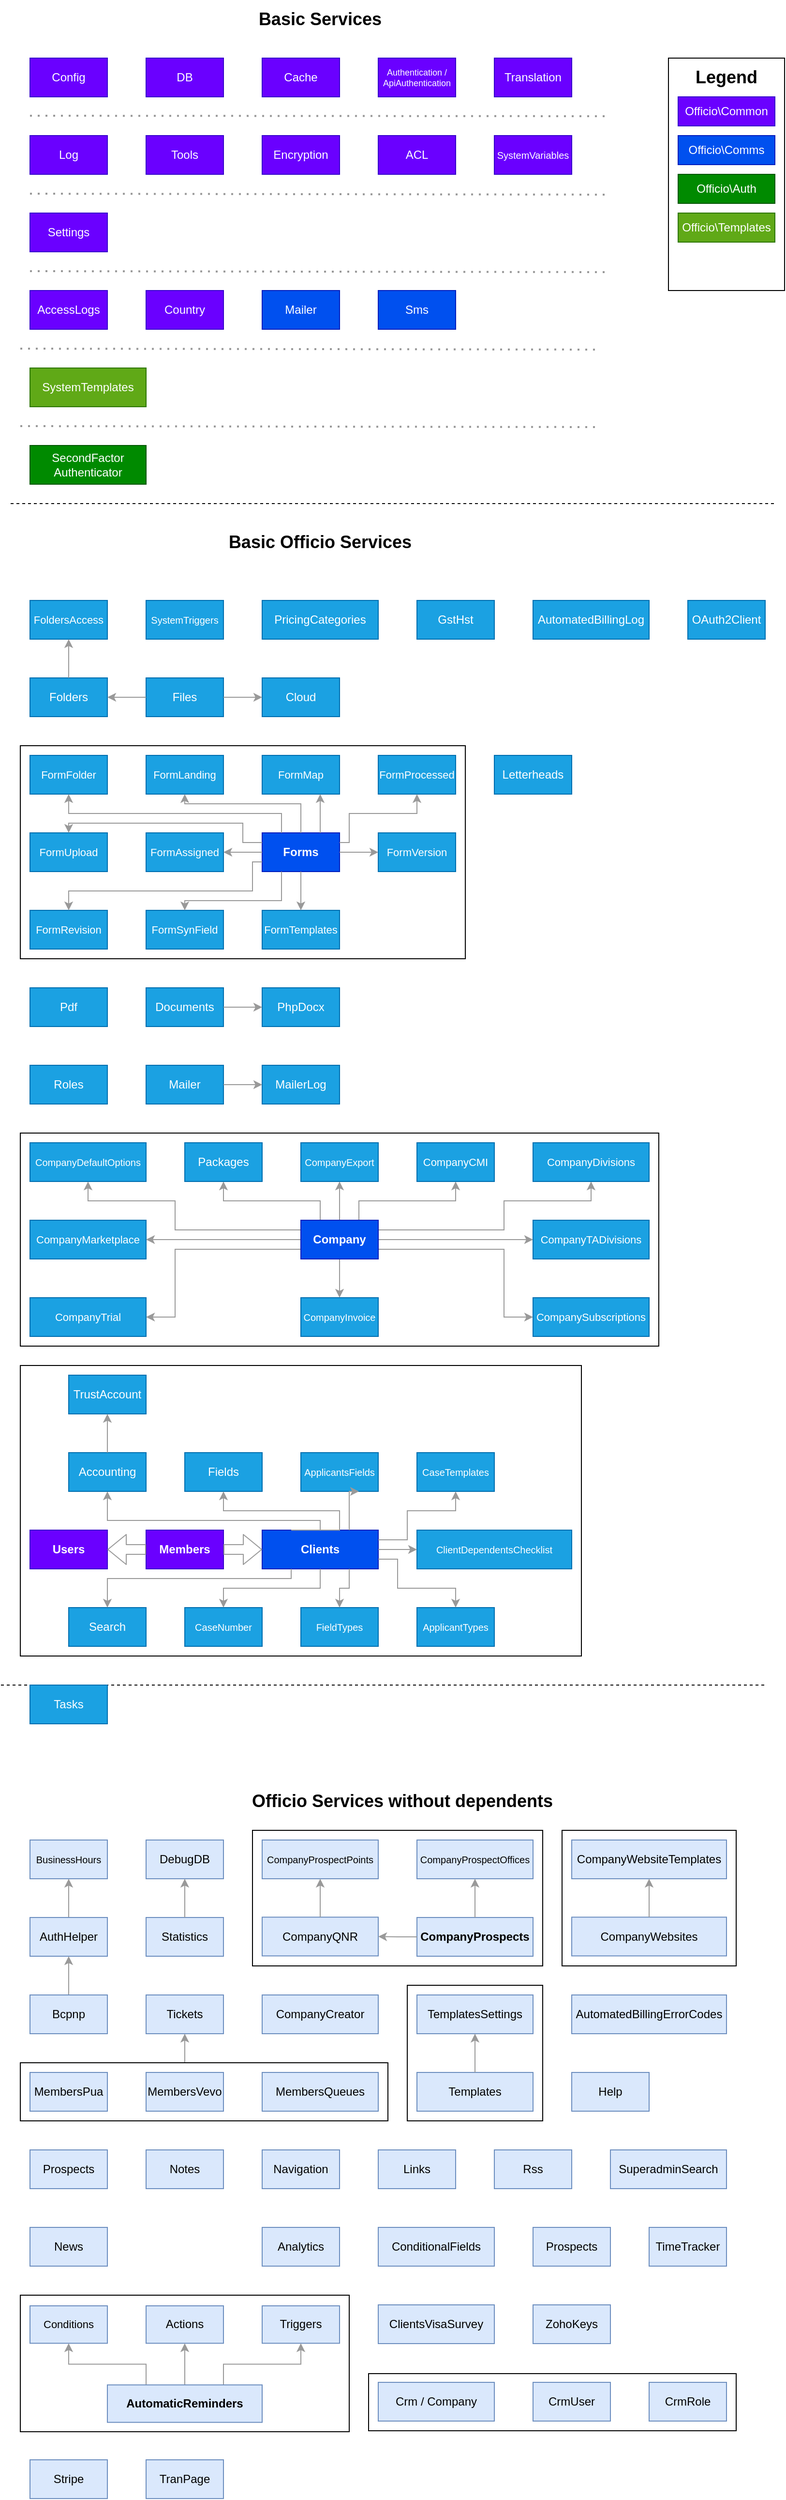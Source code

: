 <mxfile version="20.6.2" type="device"><diagram id="JptQE_gBAYrZ5pXEGfS8" name="Page-1"><mxGraphModel dx="1406" dy="818" grid="1" gridSize="10" guides="1" tooltips="1" connect="1" arrows="1" fold="1" page="1" pageScale="1" pageWidth="850" pageHeight="1100" math="0" shadow="0"><root><mxCell id="0"/><mxCell id="1" parent="0"/><mxCell id="fOaUkXZuGceeW7WKWSZL-1" value="DB" style="rounded=0;whiteSpace=wrap;html=1;fillColor=#6a00ff;strokeColor=#3700CC;fontColor=#ffffff;" parent="1" vertex="1"><mxGeometry x="160" y="80" width="80" height="40" as="geometry"/></mxCell><mxCell id="fOaUkXZuGceeW7WKWSZL-2" value="Log" style="rounded=0;whiteSpace=wrap;html=1;fillColor=#6a00ff;strokeColor=#3700CC;fontColor=#ffffff;" parent="1" vertex="1"><mxGeometry x="40" y="160" width="80" height="40" as="geometry"/></mxCell><mxCell id="fOaUkXZuGceeW7WKWSZL-3" value="Cache" style="rounded=0;whiteSpace=wrap;html=1;fillColor=#6a00ff;strokeColor=#3700CC;fontColor=#ffffff;" parent="1" vertex="1"><mxGeometry x="280" y="80" width="80" height="40" as="geometry"/></mxCell><mxCell id="fOaUkXZuGceeW7WKWSZL-4" value="ACL" style="rounded=0;whiteSpace=wrap;html=1;fillColor=#6a00ff;strokeColor=#3700CC;fontColor=#ffffff;" parent="1" vertex="1"><mxGeometry x="400" y="160" width="80" height="40" as="geometry"/></mxCell><mxCell id="fOaUkXZuGceeW7WKWSZL-5" value="Config" style="rounded=0;whiteSpace=wrap;html=1;fillColor=#6a00ff;strokeColor=#3700CC;fontColor=#ffffff;" parent="1" vertex="1"><mxGeometry x="40" y="80" width="80" height="40" as="geometry"/></mxCell><mxCell id="fOaUkXZuGceeW7WKWSZL-7" value="Settings" style="rounded=0;whiteSpace=wrap;html=1;fillColor=#6a00ff;strokeColor=#3700CC;fontColor=#ffffff;" parent="1" vertex="1"><mxGeometry x="40" y="240" width="80" height="40" as="geometry"/></mxCell><mxCell id="fOaUkXZuGceeW7WKWSZL-9" value="AccessLogs" style="rounded=0;whiteSpace=wrap;html=1;fillColor=#6a00ff;strokeColor=#3700CC;fontColor=#ffffff;" parent="1" vertex="1"><mxGeometry x="40" y="320" width="80" height="40" as="geometry"/></mxCell><mxCell id="fOaUkXZuGceeW7WKWSZL-15" value="Analytics" style="rounded=0;whiteSpace=wrap;html=1;fillColor=#dae8fc;strokeColor=#6c8ebf;" parent="1" vertex="1"><mxGeometry x="280" y="2320" width="80" height="40" as="geometry"/></mxCell><mxCell id="fOaUkXZuGceeW7WKWSZL-21" value="SystemVariables" style="rounded=0;whiteSpace=wrap;html=1;fontSize=10;fillColor=#6a00ff;strokeColor=#3700CC;fontColor=#ffffff;" parent="1" vertex="1"><mxGeometry x="520" y="160" width="80" height="40" as="geometry"/></mxCell><mxCell id="fOaUkXZuGceeW7WKWSZL-22" value="ZohoKeys" style="rounded=0;whiteSpace=wrap;html=1;fontSize=12;fillColor=#dae8fc;strokeColor=#6c8ebf;" parent="1" vertex="1"><mxGeometry x="560" y="2400" width="80" height="40" as="geometry"/></mxCell><mxCell id="fOaUkXZuGceeW7WKWSZL-25" value="Basic Services" style="text;html=1;strokeColor=none;fillColor=none;align=center;verticalAlign=middle;whiteSpace=wrap;rounded=0;fontSize=18;fontStyle=1" parent="1" vertex="1"><mxGeometry x="40" y="20" width="600" height="40" as="geometry"/></mxCell><mxCell id="fOaUkXZuGceeW7WKWSZL-26" value="Basic Officio&amp;nbsp;Services" style="text;html=1;strokeColor=none;fillColor=none;align=center;verticalAlign=middle;whiteSpace=wrap;rounded=0;fontSize=18;fontStyle=1" parent="1" vertex="1"><mxGeometry x="40" y="560" width="600" height="40" as="geometry"/></mxCell><mxCell id="fOaUkXZuGceeW7WKWSZL-27" value="" style="endArrow=none;dashed=1;html=1;fontSize=18;" parent="1" edge="1"><mxGeometry width="50" height="50" relative="1" as="geometry"><mxPoint x="20" y="540" as="sourcePoint"/><mxPoint x="810" y="540" as="targetPoint"/></mxGeometry></mxCell><mxCell id="fOaUkXZuGceeW7WKWSZL-28" value="" style="endArrow=none;dashed=1;html=1;fontSize=18;" parent="1" edge="1"><mxGeometry width="50" height="50" relative="1" as="geometry"><mxPoint x="10" y="1760" as="sourcePoint"/><mxPoint x="800" y="1760" as="targetPoint"/></mxGeometry></mxCell><mxCell id="fOaUkXZuGceeW7WKWSZL-30" value="TimeTracker" style="rounded=0;whiteSpace=wrap;html=1;fontSize=12;fillColor=#dae8fc;strokeColor=#6c8ebf;" parent="1" vertex="1"><mxGeometry x="680" y="2320" width="80" height="40" as="geometry"/></mxCell><mxCell id="fOaUkXZuGceeW7WKWSZL-31" value="Officio&amp;nbsp;Services without dependents" style="text;html=1;strokeColor=none;fillColor=none;align=center;verticalAlign=middle;whiteSpace=wrap;rounded=0;fontSize=18;fontStyle=1" parent="1" vertex="1"><mxGeometry x="45" y="1860" width="760" height="40" as="geometry"/></mxCell><mxCell id="fOaUkXZuGceeW7WKWSZL-34" value="AutomatedBillingLog" style="rounded=0;whiteSpace=wrap;html=1;fontSize=12;fillColor=#1ba1e2;strokeColor=#006EAF;fontColor=#ffffff;" parent="1" vertex="1"><mxGeometry x="560" y="640" width="120" height="40" as="geometry"/></mxCell><mxCell id="fOaUkXZuGceeW7WKWSZL-37" value="" style="endArrow=none;dashed=1;html=1;dashPattern=1 3;strokeWidth=2;fontSize=18;strokeColor=#999999;" parent="1" edge="1"><mxGeometry width="50" height="50" relative="1" as="geometry"><mxPoint x="40" y="139.5" as="sourcePoint"/><mxPoint x="640" y="140" as="targetPoint"/></mxGeometry></mxCell><mxCell id="fOaUkXZuGceeW7WKWSZL-42" value="PricingCategories" style="rounded=0;whiteSpace=wrap;html=1;fontSize=12;fillColor=#1ba1e2;strokeColor=#006EAF;fontColor=#ffffff;" parent="1" vertex="1"><mxGeometry x="280" y="640" width="120" height="40" as="geometry"/></mxCell><mxCell id="hbR7u82EPqkHPW0QkiEy-52" style="edgeStyle=orthogonalEdgeStyle;rounded=0;orthogonalLoop=1;jettySize=auto;html=1;exitX=0.5;exitY=0;exitDx=0;exitDy=0;entryX=0.5;entryY=1;entryDx=0;entryDy=0;strokeColor=#999999;fontSize=10;" parent="1" source="fOaUkXZuGceeW7WKWSZL-43" target="fOaUkXZuGceeW7WKWSZL-53" edge="1"><mxGeometry relative="1" as="geometry"/></mxCell><mxCell id="fOaUkXZuGceeW7WKWSZL-43" value="AuthHelper" style="rounded=0;whiteSpace=wrap;html=1;fontSize=12;fillColor=#dae8fc;strokeColor=#6c8ebf;" parent="1" vertex="1"><mxGeometry x="40" y="2000" width="80" height="40" as="geometry"/></mxCell><mxCell id="fOaUkXZuGceeW7WKWSZL-44" value="GstHst" style="rounded=0;whiteSpace=wrap;html=1;fillColor=#1ba1e2;strokeColor=#006EAF;fontColor=#ffffff;" parent="1" vertex="1"><mxGeometry x="440" y="640" width="80" height="40" as="geometry"/></mxCell><mxCell id="fOaUkXZuGceeW7WKWSZL-46" style="edgeStyle=orthogonalEdgeStyle;rounded=0;orthogonalLoop=1;jettySize=auto;html=1;exitX=0.5;exitY=0;exitDx=0;exitDy=0;entryX=0.5;entryY=1;entryDx=0;entryDy=0;strokeColor=#999999;fontSize=11;fontColor=#FF0000;" parent="1" source="fOaUkXZuGceeW7WKWSZL-45" target="fOaUkXZuGceeW7WKWSZL-43" edge="1"><mxGeometry relative="1" as="geometry"/></mxCell><mxCell id="fOaUkXZuGceeW7WKWSZL-45" value="Bcpnp" style="rounded=0;whiteSpace=wrap;html=1;fillColor=#dae8fc;strokeColor=#6c8ebf;" parent="1" vertex="1"><mxGeometry x="40" y="2080" width="80" height="40" as="geometry"/></mxCell><mxCell id="fOaUkXZuGceeW7WKWSZL-49" value="Notes" style="rounded=0;whiteSpace=wrap;html=1;fillColor=#dae8fc;strokeColor=#6c8ebf;" parent="1" vertex="1"><mxGeometry x="160" y="2240" width="80" height="40" as="geometry"/></mxCell><mxCell id="fOaUkXZuGceeW7WKWSZL-52" value="ClientsVisaSurvey" style="rounded=0;whiteSpace=wrap;html=1;fillColor=#dae8fc;strokeColor=#6c8ebf;" parent="1" vertex="1"><mxGeometry x="400" y="2400" width="120" height="40" as="geometry"/></mxCell><mxCell id="fOaUkXZuGceeW7WKWSZL-57" value="Help" style="rounded=0;whiteSpace=wrap;html=1;strokeColor=#6c8ebf;strokeWidth=1;fillColor=#dae8fc;" parent="1" vertex="1"><mxGeometry x="600" y="2160" width="80" height="40" as="geometry"/></mxCell><mxCell id="fOaUkXZuGceeW7WKWSZL-58" value="Links" style="rounded=0;whiteSpace=wrap;html=1;strokeColor=#6c8ebf;strokeWidth=1;fillColor=#dae8fc;" parent="1" vertex="1"><mxGeometry x="400" y="2240" width="80" height="40" as="geometry"/></mxCell><mxCell id="fOaUkXZuGceeW7WKWSZL-60" style="edgeStyle=orthogonalEdgeStyle;rounded=0;orthogonalLoop=1;jettySize=auto;html=1;exitX=0.5;exitY=0;exitDx=0;exitDy=0;entryX=0.5;entryY=1;entryDx=0;entryDy=0;strokeColor=#999999;fontSize=11;fontColor=#FF0000;" parent="1" edge="1"><mxGeometry relative="1" as="geometry"><mxPoint x="200" y="1440" as="targetPoint"/></mxGeometry></mxCell><mxCell id="hbR7u82EPqkHPW0QkiEy-1" value="Statistics" style="rounded=0;whiteSpace=wrap;html=1;fillColor=#dae8fc;strokeColor=#6c8ebf;" parent="1" vertex="1"><mxGeometry x="160" y="2000" width="80" height="40" as="geometry"/></mxCell><mxCell id="hbR7u82EPqkHPW0QkiEy-15" value="Country" style="rounded=0;whiteSpace=wrap;html=1;fontSize=12;fillColor=#6a00ff;strokeColor=#3700CC;fontColor=#ffffff;" parent="1" vertex="1"><mxGeometry x="160" y="320" width="80" height="40" as="geometry"/></mxCell><mxCell id="fOaUkXZuGceeW7WKWSZL-35" value="AutomatedBillingErrorCodes" style="rounded=0;whiteSpace=wrap;html=1;fontSize=12;fillColor=#dae8fc;strokeColor=#6c8ebf;" parent="1" vertex="1"><mxGeometry x="600" y="2080" width="160" height="40" as="geometry"/></mxCell><mxCell id="fOaUkXZuGceeW7WKWSZL-50" value="Navigation" style="rounded=0;whiteSpace=wrap;html=1;fillColor=#dae8fc;strokeColor=#6c8ebf;" parent="1" vertex="1"><mxGeometry x="280" y="2240" width="80" height="40" as="geometry"/></mxCell><mxCell id="fOaUkXZuGceeW7WKWSZL-53" value="BusinessHours" style="rounded=0;whiteSpace=wrap;html=1;fillColor=#dae8fc;strokeColor=#6c8ebf;fontSize=10;" parent="1" vertex="1"><mxGeometry x="40" y="1920" width="80" height="40" as="geometry"/></mxCell><mxCell id="hbR7u82EPqkHPW0QkiEy-16" value="Prospects" style="rounded=0;whiteSpace=wrap;html=1;fillColor=#dae8fc;strokeColor=#6c8ebf;" parent="1" vertex="1"><mxGeometry x="40" y="2240" width="80" height="40" as="geometry"/></mxCell><mxCell id="hbR7u82EPqkHPW0QkiEy-39" value="DebugDB" style="rounded=0;whiteSpace=wrap;html=1;fillColor=#dae8fc;strokeColor=#6c8ebf;" parent="1" vertex="1"><mxGeometry x="160" y="1920" width="80" height="40" as="geometry"/></mxCell><mxCell id="hbR7u82EPqkHPW0QkiEy-2" value="News" style="rounded=0;whiteSpace=wrap;html=1;fillColor=#dae8fc;strokeColor=#6c8ebf;" parent="1" vertex="1"><mxGeometry x="40" y="2320" width="80" height="40" as="geometry"/></mxCell><mxCell id="hbR7u82EPqkHPW0QkiEy-22" value="Rss" style="rounded=0;whiteSpace=wrap;html=1;fillColor=#dae8fc;strokeColor=#6c8ebf;" parent="1" vertex="1"><mxGeometry x="520" y="2240" width="80" height="40" as="geometry"/></mxCell><mxCell id="hbR7u82EPqkHPW0QkiEy-27" value="SuperadminSearch" style="rounded=0;whiteSpace=wrap;html=1;fillColor=#dae8fc;strokeColor=#6c8ebf;" parent="1" vertex="1"><mxGeometry x="640" y="2240" width="120" height="40" as="geometry"/></mxCell><mxCell id="hbR7u82EPqkHPW0QkiEy-45" value="" style="group" parent="1" vertex="1" connectable="0"><mxGeometry x="30" y="1190" width="770" height="220" as="geometry"/></mxCell><mxCell id="hbR7u82EPqkHPW0QkiEy-31" value="" style="rounded=0;whiteSpace=wrap;html=1;fontSize=12;" parent="hbR7u82EPqkHPW0QkiEy-45" vertex="1"><mxGeometry width="660" height="220" as="geometry"/></mxCell><mxCell id="hbR7u82EPqkHPW0QkiEy-75" style="edgeStyle=orthogonalEdgeStyle;rounded=0;orthogonalLoop=1;jettySize=auto;html=1;exitX=0.5;exitY=0;exitDx=0;exitDy=0;strokeColor=#999999;fontSize=11;" parent="hbR7u82EPqkHPW0QkiEy-45" source="fOaUkXZuGceeW7WKWSZL-12" target="fOaUkXZuGceeW7WKWSZL-38" edge="1"><mxGeometry relative="1" as="geometry"/></mxCell><mxCell id="hbR7u82EPqkHPW0QkiEy-76" style="edgeStyle=orthogonalEdgeStyle;rounded=0;orthogonalLoop=1;jettySize=auto;html=1;exitX=0;exitY=0.75;exitDx=0;exitDy=0;entryX=1;entryY=0.5;entryDx=0;entryDy=0;strokeColor=#999999;fontSize=11;" parent="hbR7u82EPqkHPW0QkiEy-45" source="fOaUkXZuGceeW7WKWSZL-12" target="fOaUkXZuGceeW7WKWSZL-20" edge="1"><mxGeometry relative="1" as="geometry"><Array as="points"><mxPoint x="160" y="120"/><mxPoint x="160" y="190"/></Array></mxGeometry></mxCell><mxCell id="hbR7u82EPqkHPW0QkiEy-77" style="edgeStyle=orthogonalEdgeStyle;rounded=0;orthogonalLoop=1;jettySize=auto;html=1;exitX=1;exitY=0.5;exitDx=0;exitDy=0;entryX=0;entryY=0.5;entryDx=0;entryDy=0;strokeColor=#999999;fontSize=11;" parent="hbR7u82EPqkHPW0QkiEy-45" source="fOaUkXZuGceeW7WKWSZL-12" target="hbR7u82EPqkHPW0QkiEy-68" edge="1"><mxGeometry relative="1" as="geometry"/></mxCell><mxCell id="hbR7u82EPqkHPW0QkiEy-79" style="edgeStyle=orthogonalEdgeStyle;rounded=0;orthogonalLoop=1;jettySize=auto;html=1;exitX=0;exitY=0.25;exitDx=0;exitDy=0;entryX=0.5;entryY=1;entryDx=0;entryDy=0;fontSize=11;strokeColor=#999999;" parent="hbR7u82EPqkHPW0QkiEy-45" source="fOaUkXZuGceeW7WKWSZL-12" target="fOaUkXZuGceeW7WKWSZL-40" edge="1"><mxGeometry relative="1" as="geometry"><Array as="points"><mxPoint x="160" y="100"/><mxPoint x="160" y="70"/><mxPoint x="70" y="70"/></Array></mxGeometry></mxCell><mxCell id="hbR7u82EPqkHPW0QkiEy-80" style="edgeStyle=orthogonalEdgeStyle;rounded=0;orthogonalLoop=1;jettySize=auto;html=1;exitX=0.75;exitY=0;exitDx=0;exitDy=0;entryX=0.5;entryY=1;entryDx=0;entryDy=0;strokeColor=#999999;fontSize=11;" parent="hbR7u82EPqkHPW0QkiEy-45" source="fOaUkXZuGceeW7WKWSZL-12" target="hbR7u82EPqkHPW0QkiEy-24" edge="1"><mxGeometry relative="1" as="geometry"><Array as="points"><mxPoint x="350" y="70"/><mxPoint x="450" y="70"/></Array></mxGeometry></mxCell><mxCell id="hbR7u82EPqkHPW0QkiEy-81" style="edgeStyle=orthogonalEdgeStyle;rounded=0;orthogonalLoop=1;jettySize=auto;html=1;exitX=1;exitY=0.25;exitDx=0;exitDy=0;entryX=0.5;entryY=1;entryDx=0;entryDy=0;strokeColor=#999999;fontSize=11;" parent="hbR7u82EPqkHPW0QkiEy-45" source="fOaUkXZuGceeW7WKWSZL-12" target="hbR7u82EPqkHPW0QkiEy-25" edge="1"><mxGeometry relative="1" as="geometry"><Array as="points"><mxPoint x="500" y="100"/><mxPoint x="500" y="70"/><mxPoint x="590" y="70"/></Array></mxGeometry></mxCell><mxCell id="hbR7u82EPqkHPW0QkiEy-82" style="edgeStyle=orthogonalEdgeStyle;rounded=0;orthogonalLoop=1;jettySize=auto;html=1;exitX=1;exitY=0.75;exitDx=0;exitDy=0;entryX=0;entryY=0.5;entryDx=0;entryDy=0;strokeColor=#999999;fontSize=11;" parent="hbR7u82EPqkHPW0QkiEy-45" source="fOaUkXZuGceeW7WKWSZL-12" target="hbR7u82EPqkHPW0QkiEy-70" edge="1"><mxGeometry relative="1" as="geometry"><Array as="points"><mxPoint x="500" y="120"/><mxPoint x="500" y="190"/></Array></mxGeometry></mxCell><mxCell id="1SwDvdD6e5K0Yj3M3HIq-3" style="edgeStyle=orthogonalEdgeStyle;rounded=0;orthogonalLoop=1;jettySize=auto;html=1;exitX=0;exitY=0.5;exitDx=0;exitDy=0;entryX=1;entryY=0.5;entryDx=0;entryDy=0;strokeColor=#999999;" parent="hbR7u82EPqkHPW0QkiEy-45" source="fOaUkXZuGceeW7WKWSZL-12" target="hbR7u82EPqkHPW0QkiEy-130" edge="1"><mxGeometry relative="1" as="geometry"/></mxCell><mxCell id="1SwDvdD6e5K0Yj3M3HIq-4" style="edgeStyle=orthogonalEdgeStyle;rounded=0;orthogonalLoop=1;jettySize=auto;html=1;exitX=0.5;exitY=1;exitDx=0;exitDy=0;entryX=0.5;entryY=0;entryDx=0;entryDy=0;strokeColor=#999999;" parent="hbR7u82EPqkHPW0QkiEy-45" source="fOaUkXZuGceeW7WKWSZL-12" target="hbR7u82EPqkHPW0QkiEy-26" edge="1"><mxGeometry relative="1" as="geometry"/></mxCell><mxCell id="1SwDvdD6e5K0Yj3M3HIq-5" style="edgeStyle=orthogonalEdgeStyle;rounded=0;orthogonalLoop=1;jettySize=auto;html=1;exitX=0.25;exitY=0;exitDx=0;exitDy=0;entryX=0.5;entryY=1;entryDx=0;entryDy=0;strokeColor=#999999;" parent="hbR7u82EPqkHPW0QkiEy-45" source="fOaUkXZuGceeW7WKWSZL-12" target="fOaUkXZuGceeW7WKWSZL-41" edge="1"><mxGeometry relative="1" as="geometry"/></mxCell><mxCell id="fOaUkXZuGceeW7WKWSZL-12" value="Company" style="rounded=0;whiteSpace=wrap;html=1;fillColor=#0050ef;strokeColor=#001DBC;fontColor=#ffffff;fontStyle=1" parent="hbR7u82EPqkHPW0QkiEy-45" vertex="1"><mxGeometry x="290" y="90" width="80" height="40" as="geometry"/></mxCell><mxCell id="fOaUkXZuGceeW7WKWSZL-20" value="CompanyTrial" style="rounded=0;whiteSpace=wrap;html=1;fontSize=11;fillColor=#1ba1e2;strokeColor=#006EAF;fontColor=#ffffff;" parent="hbR7u82EPqkHPW0QkiEy-45" vertex="1"><mxGeometry x="10" y="170" width="120" height="40" as="geometry"/></mxCell><mxCell id="fOaUkXZuGceeW7WKWSZL-38" value="CompanyExport" style="rounded=0;whiteSpace=wrap;html=1;fillColor=#1ba1e2;strokeColor=#006EAF;fontColor=#ffffff;fontSize=10;" parent="hbR7u82EPqkHPW0QkiEy-45" vertex="1"><mxGeometry x="290" y="10" width="80" height="40" as="geometry"/></mxCell><mxCell id="fOaUkXZuGceeW7WKWSZL-40" value="CompanyDefaultOptions" style="rounded=0;whiteSpace=wrap;html=1;fillColor=#1ba1e2;strokeColor=#006EAF;fontColor=#ffffff;fontSize=10;" parent="hbR7u82EPqkHPW0QkiEy-45" vertex="1"><mxGeometry x="10" y="10" width="120" height="40" as="geometry"/></mxCell><mxCell id="fOaUkXZuGceeW7WKWSZL-41" value="Packages" style="rounded=0;whiteSpace=wrap;html=1;strokeWidth=1;fillColor=#1ba1e2;strokeColor=#006EAF;fontColor=#ffffff;" parent="hbR7u82EPqkHPW0QkiEy-45" vertex="1"><mxGeometry x="170" y="10" width="80" height="40" as="geometry"/></mxCell><mxCell id="hbR7u82EPqkHPW0QkiEy-24" value="CompanyCMI" style="rounded=0;whiteSpace=wrap;html=1;fillColor=#1ba1e2;strokeColor=#006EAF;fontColor=#ffffff;fontSize=11;" parent="hbR7u82EPqkHPW0QkiEy-45" vertex="1"><mxGeometry x="410" y="10" width="80" height="40" as="geometry"/></mxCell><mxCell id="hbR7u82EPqkHPW0QkiEy-25" value="CompanyDivisions" style="rounded=0;whiteSpace=wrap;html=1;fillColor=#1ba1e2;strokeColor=#006EAF;fontColor=#ffffff;fontSize=11;" parent="hbR7u82EPqkHPW0QkiEy-45" vertex="1"><mxGeometry x="530" y="10" width="120" height="40" as="geometry"/></mxCell><mxCell id="hbR7u82EPqkHPW0QkiEy-26" value="CompanyInvoice" style="rounded=0;whiteSpace=wrap;html=1;fillColor=#1ba1e2;strokeColor=#006EAF;fontColor=#ffffff;fontSize=10;" parent="hbR7u82EPqkHPW0QkiEy-45" vertex="1"><mxGeometry x="290" y="170" width="80" height="40" as="geometry"/></mxCell><mxCell id="hbR7u82EPqkHPW0QkiEy-68" value="CompanyTADivisions" style="rounded=0;whiteSpace=wrap;html=1;fillColor=#1ba1e2;strokeColor=#006EAF;fontColor=#ffffff;fontSize=11;" parent="hbR7u82EPqkHPW0QkiEy-45" vertex="1"><mxGeometry x="530" y="90" width="120" height="40" as="geometry"/></mxCell><mxCell id="hbR7u82EPqkHPW0QkiEy-70" value="CompanySubscriptions" style="rounded=0;whiteSpace=wrap;html=1;fillColor=#1ba1e2;strokeColor=#006EAF;fontColor=#ffffff;fontSize=11;" parent="hbR7u82EPqkHPW0QkiEy-45" vertex="1"><mxGeometry x="530" y="170" width="120" height="40" as="geometry"/></mxCell><mxCell id="hbR7u82EPqkHPW0QkiEy-130" value="CompanyMarketplace" style="rounded=0;whiteSpace=wrap;html=1;fontSize=11;fillColor=#1ba1e2;strokeColor=#006EAF;fontColor=#ffffff;" parent="hbR7u82EPqkHPW0QkiEy-45" vertex="1"><mxGeometry x="10" y="90" width="120" height="40" as="geometry"/></mxCell><mxCell id="hbR7u82EPqkHPW0QkiEy-84" value="Prospects" style="rounded=0;whiteSpace=wrap;html=1;fillColor=#dae8fc;strokeColor=#6c8ebf;" parent="1" vertex="1"><mxGeometry x="560" y="2320" width="80" height="40" as="geometry"/></mxCell><mxCell id="hbR7u82EPqkHPW0QkiEy-97" style="edgeStyle=orthogonalEdgeStyle;rounded=0;orthogonalLoop=1;jettySize=auto;html=1;exitX=0.5;exitY=0;exitDx=0;exitDy=0;entryX=0.5;entryY=1;entryDx=0;entryDy=0;strokeColor=#999999;fontSize=10;" parent="1" source="hbR7u82EPqkHPW0QkiEy-95" target="hbR7u82EPqkHPW0QkiEy-96" edge="1"><mxGeometry relative="1" as="geometry"/></mxCell><mxCell id="hbR7u82EPqkHPW0QkiEy-96" value="Tickets" style="rounded=0;whiteSpace=wrap;html=1;fillColor=#dae8fc;strokeColor=#6c8ebf;" parent="1" vertex="1"><mxGeometry x="160" y="2080" width="80" height="40" as="geometry"/></mxCell><mxCell id="hbR7u82EPqkHPW0QkiEy-132" value="ConditionalFields" style="rounded=0;whiteSpace=wrap;html=1;strokeColor=#6c8ebf;strokeWidth=1;fillColor=#dae8fc;" parent="1" vertex="1"><mxGeometry x="400" y="2320" width="120" height="40" as="geometry"/></mxCell><mxCell id="cAj4phaeycKqw1cNV1g4-37" value="SystemTriggers" style="rounded=0;whiteSpace=wrap;html=1;strokeWidth=1;fillColor=#1ba1e2;strokeColor=#006EAF;fontColor=#ffffff;fontSize=10;" parent="1" vertex="1"><mxGeometry x="160" y="640" width="80" height="40" as="geometry"/></mxCell><mxCell id="cAj4phaeycKqw1cNV1g4-43" value="SystemTemplates" style="rounded=0;whiteSpace=wrap;html=1;strokeWidth=1;fontSize=12;fillColor=#60a917;strokeColor=#2D7600;fontColor=#ffffff;" parent="1" vertex="1"><mxGeometry x="40" y="400" width="120" height="40" as="geometry"/></mxCell><mxCell id="XBHbuoiz7mrFkAGlsoqL-1" style="edgeStyle=orthogonalEdgeStyle;rounded=0;orthogonalLoop=1;jettySize=auto;html=1;exitX=0.5;exitY=0;exitDx=0;exitDy=0;entryX=0.5;entryY=1;entryDx=0;entryDy=0;strokeColor=#999999;fontSize=10;" parent="1" source="hbR7u82EPqkHPW0QkiEy-1" target="hbR7u82EPqkHPW0QkiEy-39" edge="1"><mxGeometry relative="1" as="geometry"><mxPoint x="90" y="2010" as="sourcePoint"/><mxPoint x="90" y="1970" as="targetPoint"/></mxGeometry></mxCell><mxCell id="1SwDvdD6e5K0Yj3M3HIq-13" value="" style="group" parent="1" vertex="1" connectable="0"><mxGeometry x="30" y="1430" width="580" height="300" as="geometry"/></mxCell><mxCell id="fOaUkXZuGceeW7WKWSZL-11" value="Users" style="rounded=0;whiteSpace=wrap;html=1;fillColor=#1ba1e2;strokeColor=#006EAF;fontColor=#ffffff;" parent="1SwDvdD6e5K0Yj3M3HIq-13" vertex="1"><mxGeometry x="10" y="170" width="80" height="40" as="geometry"/></mxCell><mxCell id="hbR7u82EPqkHPW0QkiEy-33" value="" style="rounded=0;whiteSpace=wrap;html=1;fontSize=12;" parent="1SwDvdD6e5K0Yj3M3HIq-13" vertex="1"><mxGeometry width="580" height="300" as="geometry"/></mxCell><mxCell id="fOaUkXZuGceeW7WKWSZL-8" value="Members" style="rounded=0;whiteSpace=wrap;html=1;fillColor=#6a00ff;strokeColor=#3700CC;fontColor=#ffffff;fontStyle=1" parent="1SwDvdD6e5K0Yj3M3HIq-13" vertex="1"><mxGeometry x="130" y="170" width="80" height="40" as="geometry"/></mxCell><mxCell id="fOaUkXZuGceeW7WKWSZL-10" value="Clients" style="rounded=0;whiteSpace=wrap;html=1;fillColor=#0050ef;strokeColor=#001DBC;fontColor=#ffffff;fontStyle=1" parent="1SwDvdD6e5K0Yj3M3HIq-13" vertex="1"><mxGeometry x="250" y="170" width="120" height="40" as="geometry"/></mxCell><mxCell id="fOaUkXZuGceeW7WKWSZL-51" value="Fields" style="rounded=0;whiteSpace=wrap;html=1;fillColor=#1ba1e2;strokeColor=#006EAF;fontColor=#ffffff;" parent="1SwDvdD6e5K0Yj3M3HIq-13" vertex="1"><mxGeometry x="170" y="90" width="80" height="40" as="geometry"/></mxCell><mxCell id="fOaUkXZuGceeW7WKWSZL-65" style="edgeStyle=orthogonalEdgeStyle;rounded=0;orthogonalLoop=1;jettySize=auto;html=1;exitX=0.25;exitY=0;exitDx=0;exitDy=0;entryX=0.5;entryY=1;entryDx=0;entryDy=0;strokeColor=#999999;fontSize=11;fontColor=#FF0000;" parent="1SwDvdD6e5K0Yj3M3HIq-13" source="fOaUkXZuGceeW7WKWSZL-10" target="hbR7u82EPqkHPW0QkiEy-28" edge="1"><mxGeometry relative="1" as="geometry"><Array as="points"><mxPoint x="310" y="160"/><mxPoint x="90" y="160"/></Array></mxGeometry></mxCell><mxCell id="fOaUkXZuGceeW7WKWSZL-19" value="ApplicantsFields" style="rounded=0;whiteSpace=wrap;html=1;strokeColor=#006EAF;strokeWidth=1;fontSize=10;fillColor=#1ba1e2;fontColor=#ffffff;" parent="1SwDvdD6e5K0Yj3M3HIq-13" vertex="1"><mxGeometry x="290" y="90" width="80" height="40" as="geometry"/></mxCell><mxCell id="fOaUkXZuGceeW7WKWSZL-66" style="edgeStyle=orthogonalEdgeStyle;rounded=0;orthogonalLoop=1;jettySize=auto;html=1;exitX=0.5;exitY=0;exitDx=0;exitDy=0;entryX=0.5;entryY=1;entryDx=0;entryDy=0;strokeColor=#999999;fontSize=11;fontColor=#FF0000;" parent="1SwDvdD6e5K0Yj3M3HIq-13" source="fOaUkXZuGceeW7WKWSZL-10" target="fOaUkXZuGceeW7WKWSZL-51" edge="1"><mxGeometry relative="1" as="geometry"><Array as="points"><mxPoint x="330" y="150"/><mxPoint x="210" y="150"/></Array></mxGeometry></mxCell><mxCell id="hbR7u82EPqkHPW0QkiEy-9" value="CaseTemplates" style="rounded=0;whiteSpace=wrap;html=1;fillColor=#1ba1e2;strokeColor=#006EAF;fontColor=#ffffff;fontSize=10;" parent="1SwDvdD6e5K0Yj3M3HIq-13" vertex="1"><mxGeometry x="410" y="90" width="80" height="40" as="geometry"/></mxCell><mxCell id="hbR7u82EPqkHPW0QkiEy-10" style="edgeStyle=orthogonalEdgeStyle;rounded=0;orthogonalLoop=1;jettySize=auto;html=1;exitX=0.75;exitY=0;exitDx=0;exitDy=0;entryX=0.75;entryY=1;entryDx=0;entryDy=0;strokeColor=#999999;fontSize=10;" parent="1SwDvdD6e5K0Yj3M3HIq-13" source="fOaUkXZuGceeW7WKWSZL-10" target="fOaUkXZuGceeW7WKWSZL-19" edge="1"><mxGeometry relative="1" as="geometry"><Array as="points"><mxPoint x="350" y="130"/><mxPoint x="350" y="130"/></Array></mxGeometry></mxCell><mxCell id="hbR7u82EPqkHPW0QkiEy-11" value="CaseNumber" style="rounded=0;whiteSpace=wrap;html=1;fillColor=#1ba1e2;strokeColor=#006EAF;fontColor=#ffffff;fontSize=10;" parent="1SwDvdD6e5K0Yj3M3HIq-13" vertex="1"><mxGeometry x="170" y="250" width="80" height="40" as="geometry"/></mxCell><mxCell id="hbR7u82EPqkHPW0QkiEy-12" style="edgeStyle=orthogonalEdgeStyle;rounded=0;orthogonalLoop=1;jettySize=auto;html=1;exitX=1;exitY=0.25;exitDx=0;exitDy=0;strokeColor=#999999;fontSize=10;entryX=0.5;entryY=1;entryDx=0;entryDy=0;" parent="1SwDvdD6e5K0Yj3M3HIq-13" source="fOaUkXZuGceeW7WKWSZL-10" target="hbR7u82EPqkHPW0QkiEy-9" edge="1"><mxGeometry relative="1" as="geometry"><Array as="points"><mxPoint x="400" y="180"/><mxPoint x="400" y="150"/><mxPoint x="450" y="150"/></Array></mxGeometry></mxCell><mxCell id="hbR7u82EPqkHPW0QkiEy-13" value="ClientDependentsChecklist" style="rounded=0;whiteSpace=wrap;html=1;fillColor=#1ba1e2;strokeColor=#006EAF;fontColor=#ffffff;fontSize=10;" parent="1SwDvdD6e5K0Yj3M3HIq-13" vertex="1"><mxGeometry x="410" y="170" width="160" height="40" as="geometry"/></mxCell><mxCell id="1SwDvdD6e5K0Yj3M3HIq-8" style="edgeStyle=orthogonalEdgeStyle;rounded=0;orthogonalLoop=1;jettySize=auto;html=1;exitX=1;exitY=0.5;exitDx=0;exitDy=0;entryX=0;entryY=0.5;entryDx=0;entryDy=0;strokeColor=#999999;" parent="1SwDvdD6e5K0Yj3M3HIq-13" source="fOaUkXZuGceeW7WKWSZL-10" target="hbR7u82EPqkHPW0QkiEy-13" edge="1"><mxGeometry relative="1" as="geometry"/></mxCell><mxCell id="hbR7u82EPqkHPW0QkiEy-18" value="FieldTypes" style="rounded=0;whiteSpace=wrap;html=1;fillColor=#1ba1e2;strokeColor=#006EAF;fontColor=#ffffff;fontSize=10;" parent="1SwDvdD6e5K0Yj3M3HIq-13" vertex="1"><mxGeometry x="290" y="250" width="80" height="40" as="geometry"/></mxCell><mxCell id="hbR7u82EPqkHPW0QkiEy-28" value="Accounting" style="rounded=0;whiteSpace=wrap;html=1;fillColor=#1ba1e2;strokeColor=#006EAF;fontColor=#ffffff;fontSize=12;" parent="1SwDvdD6e5K0Yj3M3HIq-13" vertex="1"><mxGeometry x="50" y="90" width="80" height="40" as="geometry"/></mxCell><mxCell id="hbR7u82EPqkHPW0QkiEy-29" value="TrustAccount" style="rounded=0;whiteSpace=wrap;html=1;fillColor=#1ba1e2;strokeColor=#006EAF;fontColor=#ffffff;fontSize=12;" parent="1SwDvdD6e5K0Yj3M3HIq-13" vertex="1"><mxGeometry x="50" y="10" width="80" height="40" as="geometry"/></mxCell><mxCell id="hbR7u82EPqkHPW0QkiEy-30" style="edgeStyle=orthogonalEdgeStyle;rounded=0;orthogonalLoop=1;jettySize=auto;html=1;exitX=0.5;exitY=0;exitDx=0;exitDy=0;entryX=0.5;entryY=1;entryDx=0;entryDy=0;strokeColor=#999999;fontSize=11;fontColor=#FF0000;" parent="1SwDvdD6e5K0Yj3M3HIq-13" source="hbR7u82EPqkHPW0QkiEy-28" target="hbR7u82EPqkHPW0QkiEy-29" edge="1"><mxGeometry relative="1" as="geometry"><mxPoint x="40" y="140" as="sourcePoint"/><mxPoint x="40" y="100" as="targetPoint"/></mxGeometry></mxCell><mxCell id="hbR7u82EPqkHPW0QkiEy-42" value="Users" style="rounded=0;whiteSpace=wrap;html=1;fillColor=#6a00ff;strokeColor=#3700CC;fontColor=#ffffff;fontStyle=1" parent="1SwDvdD6e5K0Yj3M3HIq-13" vertex="1"><mxGeometry x="10" y="170" width="80" height="40" as="geometry"/></mxCell><mxCell id="hbR7u82EPqkHPW0QkiEy-17" value="ApplicantTypes" style="rounded=0;whiteSpace=wrap;html=1;fillColor=#1ba1e2;strokeColor=#006EAF;fontColor=#ffffff;fontSize=10;" parent="1SwDvdD6e5K0Yj3M3HIq-13" vertex="1"><mxGeometry x="410" y="250" width="80" height="40" as="geometry"/></mxCell><mxCell id="1SwDvdD6e5K0Yj3M3HIq-7" style="edgeStyle=orthogonalEdgeStyle;rounded=0;orthogonalLoop=1;jettySize=auto;html=1;exitX=0.75;exitY=1;exitDx=0;exitDy=0;entryX=0.5;entryY=0;entryDx=0;entryDy=0;strokeColor=#999999;" parent="1SwDvdD6e5K0Yj3M3HIq-13" source="fOaUkXZuGceeW7WKWSZL-10" target="hbR7u82EPqkHPW0QkiEy-18" edge="1"><mxGeometry relative="1" as="geometry"/></mxCell><mxCell id="hbR7u82EPqkHPW0QkiEy-35" style="edgeStyle=orthogonalEdgeStyle;rounded=0;orthogonalLoop=1;jettySize=auto;html=1;exitX=0.5;exitY=1;exitDx=0;exitDy=0;entryX=0.5;entryY=0;entryDx=0;entryDy=0;strokeColor=#999999;fontSize=12;" parent="1SwDvdD6e5K0Yj3M3HIq-13" source="fOaUkXZuGceeW7WKWSZL-10" target="hbR7u82EPqkHPW0QkiEy-11" edge="1"><mxGeometry relative="1" as="geometry"><Array as="points"><mxPoint x="310" y="230"/><mxPoint x="210" y="230"/></Array></mxGeometry></mxCell><mxCell id="1SwDvdD6e5K0Yj3M3HIq-9" value="" style="shape=flexArrow;endArrow=classic;html=1;strokeColor=#999999;exitX=1;exitY=0.5;exitDx=0;exitDy=0;entryX=0;entryY=0.5;entryDx=0;entryDy=0;" parent="1SwDvdD6e5K0Yj3M3HIq-13" source="fOaUkXZuGceeW7WKWSZL-8" target="fOaUkXZuGceeW7WKWSZL-10" edge="1"><mxGeometry width="50" height="50" relative="1" as="geometry"><mxPoint x="290" y="170" as="sourcePoint"/><mxPoint x="340" y="120" as="targetPoint"/></mxGeometry></mxCell><mxCell id="1SwDvdD6e5K0Yj3M3HIq-11" style="edgeStyle=orthogonalEdgeStyle;rounded=0;orthogonalLoop=1;jettySize=auto;html=1;exitX=1;exitY=0.75;exitDx=0;exitDy=0;strokeColor=#999999;" parent="1SwDvdD6e5K0Yj3M3HIq-13" source="fOaUkXZuGceeW7WKWSZL-10" target="hbR7u82EPqkHPW0QkiEy-17" edge="1"><mxGeometry relative="1" as="geometry"><Array as="points"><mxPoint x="390" y="200"/><mxPoint x="390" y="230"/><mxPoint x="450" y="230"/></Array></mxGeometry></mxCell><mxCell id="1SwDvdD6e5K0Yj3M3HIq-10" value="" style="shape=flexArrow;endArrow=classic;html=1;strokeColor=#999999;exitX=0;exitY=0.5;exitDx=0;exitDy=0;entryX=1;entryY=0.5;entryDx=0;entryDy=0;" parent="1SwDvdD6e5K0Yj3M3HIq-13" source="fOaUkXZuGceeW7WKWSZL-8" target="hbR7u82EPqkHPW0QkiEy-42" edge="1"><mxGeometry width="50" height="50" relative="1" as="geometry"><mxPoint x="110" y="300" as="sourcePoint"/><mxPoint x="160" y="250" as="targetPoint"/></mxGeometry></mxCell><mxCell id="cAj4phaeycKqw1cNV1g4-36" value="Search" style="rounded=0;whiteSpace=wrap;html=1;strokeWidth=1;fillColor=#1ba1e2;strokeColor=#006EAF;fontColor=#ffffff;" parent="1SwDvdD6e5K0Yj3M3HIq-13" vertex="1"><mxGeometry x="50" y="250" width="80" height="40" as="geometry"/></mxCell><mxCell id="1SwDvdD6e5K0Yj3M3HIq-6" style="edgeStyle=orthogonalEdgeStyle;rounded=0;orthogonalLoop=1;jettySize=auto;html=1;exitX=0.25;exitY=1;exitDx=0;exitDy=0;entryX=0.5;entryY=0;entryDx=0;entryDy=0;strokeColor=#999999;" parent="1SwDvdD6e5K0Yj3M3HIq-13" source="fOaUkXZuGceeW7WKWSZL-10" target="cAj4phaeycKqw1cNV1g4-36" edge="1"><mxGeometry relative="1" as="geometry"><Array as="points"><mxPoint x="280" y="220"/><mxPoint x="90" y="220"/></Array></mxGeometry></mxCell><mxCell id="1SwDvdD6e5K0Yj3M3HIq-14" value="" style="group" parent="1" vertex="1" connectable="0"><mxGeometry x="30" y="2390" width="340" height="141" as="geometry"/></mxCell><mxCell id="cAj4phaeycKqw1cNV1g4-30" value="" style="rounded=0;whiteSpace=wrap;html=1;" parent="1SwDvdD6e5K0Yj3M3HIq-14" vertex="1"><mxGeometry width="340" height="141" as="geometry"/></mxCell><mxCell id="fOaUkXZuGceeW7WKWSZL-13" value="Actions" style="rounded=0;whiteSpace=wrap;html=1;fillColor=#dae8fc;strokeColor=#6c8ebf;" parent="1SwDvdD6e5K0Yj3M3HIq-14" vertex="1"><mxGeometry x="130" y="11" width="80" height="38.67" as="geometry"/></mxCell><mxCell id="fOaUkXZuGceeW7WKWSZL-16" value="Triggers" style="rounded=0;whiteSpace=wrap;html=1;fillColor=#dae8fc;strokeColor=#6c8ebf;" parent="1SwDvdD6e5K0Yj3M3HIq-14" vertex="1"><mxGeometry x="250" y="11" width="80" height="38.67" as="geometry"/></mxCell><mxCell id="fOaUkXZuGceeW7WKWSZL-17" value="Conditions" style="rounded=0;whiteSpace=wrap;html=1;fontSize=11;fillColor=#dae8fc;strokeColor=#6c8ebf;" parent="1SwDvdD6e5K0Yj3M3HIq-14" vertex="1"><mxGeometry x="10" y="11" width="80" height="38.67" as="geometry"/></mxCell><mxCell id="cAj4phaeycKqw1cNV1g4-26" style="edgeStyle=orthogonalEdgeStyle;rounded=0;orthogonalLoop=1;jettySize=auto;html=1;exitX=0.25;exitY=0;exitDx=0;exitDy=0;entryX=0.5;entryY=1;entryDx=0;entryDy=0;strokeColor=#999999;" parent="1SwDvdD6e5K0Yj3M3HIq-14" source="hbR7u82EPqkHPW0QkiEy-99" target="fOaUkXZuGceeW7WKWSZL-17" edge="1"><mxGeometry relative="1" as="geometry"/></mxCell><mxCell id="cAj4phaeycKqw1cNV1g4-28" style="edgeStyle=orthogonalEdgeStyle;rounded=0;orthogonalLoop=1;jettySize=auto;html=1;exitX=0.5;exitY=0;exitDx=0;exitDy=0;entryX=0.5;entryY=1;entryDx=0;entryDy=0;strokeColor=#999999;" parent="1SwDvdD6e5K0Yj3M3HIq-14" source="hbR7u82EPqkHPW0QkiEy-99" target="fOaUkXZuGceeW7WKWSZL-13" edge="1"><mxGeometry relative="1" as="geometry"/></mxCell><mxCell id="cAj4phaeycKqw1cNV1g4-29" style="edgeStyle=orthogonalEdgeStyle;rounded=0;orthogonalLoop=1;jettySize=auto;html=1;exitX=0.75;exitY=0;exitDx=0;exitDy=0;strokeColor=#999999;" parent="1SwDvdD6e5K0Yj3M3HIq-14" source="hbR7u82EPqkHPW0QkiEy-99" target="fOaUkXZuGceeW7WKWSZL-16" edge="1"><mxGeometry relative="1" as="geometry"/></mxCell><mxCell id="hbR7u82EPqkHPW0QkiEy-99" value="AutomaticReminders" style="rounded=0;whiteSpace=wrap;html=1;fillColor=#dae8fc;strokeColor=#6c8ebf;fontStyle=1" parent="1SwDvdD6e5K0Yj3M3HIq-14" vertex="1"><mxGeometry x="90" y="92.66" width="160" height="38.667" as="geometry"/></mxCell><mxCell id="7tLODoW2pDwxxUKKT4Di-2" value="" style="group" parent="1" vertex="1" connectable="0"><mxGeometry x="270" y="1910" width="300" height="140" as="geometry"/></mxCell><mxCell id="7tLODoW2pDwxxUKKT4Di-1" value="" style="rounded=0;whiteSpace=wrap;html=1;" parent="7tLODoW2pDwxxUKKT4Di-2" vertex="1"><mxGeometry width="300" height="140" as="geometry"/></mxCell><mxCell id="hbR7u82EPqkHPW0QkiEy-102" value="CompanyProspects" style="rounded=0;whiteSpace=wrap;html=1;strokeWidth=1;fillColor=#dae8fc;strokeColor=#6c8ebf;fontSize=12;fontStyle=1" parent="7tLODoW2pDwxxUKKT4Di-2" vertex="1"><mxGeometry x="170" y="90" width="120" height="40" as="geometry"/></mxCell><mxCell id="hbR7u82EPqkHPW0QkiEy-103" value="CompanyProspectPoints" style="rounded=0;whiteSpace=wrap;html=1;strokeWidth=1;fontSize=10;fillColor=#dae8fc;strokeColor=#6c8ebf;" parent="7tLODoW2pDwxxUKKT4Di-2" vertex="1"><mxGeometry x="10" y="10" width="120" height="40" as="geometry"/></mxCell><mxCell id="hbR7u82EPqkHPW0QkiEy-104" value="CompanyProspectOffices" style="rounded=0;whiteSpace=wrap;html=1;strokeWidth=1;fontSize=10;fillColor=#dae8fc;strokeColor=#6c8ebf;" parent="7tLODoW2pDwxxUKKT4Di-2" vertex="1"><mxGeometry x="170" y="10" width="120" height="40" as="geometry"/></mxCell><mxCell id="dPcudaa2ojqahyJ96Iv0-1" value="CompanyQNR" style="rounded=0;whiteSpace=wrap;html=1;fontSize=12;fillColor=#dae8fc;strokeColor=#6c8ebf;" parent="7tLODoW2pDwxxUKKT4Di-2" vertex="1"><mxGeometry x="10" y="89.67" width="120" height="40" as="geometry"/></mxCell><mxCell id="hbR7u82EPqkHPW0QkiEy-106" style="edgeStyle=orthogonalEdgeStyle;rounded=0;orthogonalLoop=1;jettySize=auto;html=1;exitX=0.5;exitY=0;exitDx=0;exitDy=0;entryX=0.5;entryY=1;entryDx=0;entryDy=0;strokeColor=#999999;fontSize=10;" parent="7tLODoW2pDwxxUKKT4Di-2" source="hbR7u82EPqkHPW0QkiEy-102" target="hbR7u82EPqkHPW0QkiEy-104" edge="1"><mxGeometry relative="1" as="geometry"/></mxCell><mxCell id="dPcudaa2ojqahyJ96Iv0-2" style="edgeStyle=orthogonalEdgeStyle;rounded=0;orthogonalLoop=1;jettySize=auto;html=1;exitX=0.5;exitY=0;exitDx=0;exitDy=0;entryX=0.5;entryY=1;entryDx=0;entryDy=0;strokeColor=#999999;" parent="7tLODoW2pDwxxUKKT4Di-2" source="dPcudaa2ojqahyJ96Iv0-1" target="hbR7u82EPqkHPW0QkiEy-103" edge="1"><mxGeometry relative="1" as="geometry"/></mxCell><mxCell id="hbR7u82EPqkHPW0QkiEy-105" style="edgeStyle=orthogonalEdgeStyle;rounded=0;orthogonalLoop=1;jettySize=auto;html=1;exitX=0;exitY=0.5;exitDx=0;exitDy=0;entryX=1;entryY=0.5;entryDx=0;entryDy=0;strokeColor=#999999;fontSize=10;" parent="7tLODoW2pDwxxUKKT4Di-2" source="hbR7u82EPqkHPW0QkiEy-102" target="dPcudaa2ojqahyJ96Iv0-1" edge="1"><mxGeometry relative="1" as="geometry"/></mxCell><mxCell id="7tLODoW2pDwxxUKKT4Di-4" value="" style="group" parent="1" vertex="1" connectable="0"><mxGeometry x="590" y="1910" width="180" height="140" as="geometry"/></mxCell><mxCell id="7tLODoW2pDwxxUKKT4Di-3" value="" style="rounded=0;whiteSpace=wrap;html=1;" parent="7tLODoW2pDwxxUKKT4Di-4" vertex="1"><mxGeometry width="180" height="140" as="geometry"/></mxCell><mxCell id="hbR7u82EPqkHPW0QkiEy-98" value="CompanyWebsites" style="rounded=0;whiteSpace=wrap;html=1;strokeWidth=1;fillColor=#dae8fc;strokeColor=#6c8ebf;" parent="7tLODoW2pDwxxUKKT4Di-4" vertex="1"><mxGeometry x="10" y="89.67" width="160" height="40" as="geometry"/></mxCell><mxCell id="hbR7u82EPqkHPW0QkiEy-100" value="CompanyWebsiteTemplates" style="rounded=0;whiteSpace=wrap;html=1;strokeWidth=1;fontSize=12;fillColor=#dae8fc;strokeColor=#6c8ebf;" parent="7tLODoW2pDwxxUKKT4Di-4" vertex="1"><mxGeometry x="10" y="10" width="160" height="40" as="geometry"/></mxCell><mxCell id="hbR7u82EPqkHPW0QkiEy-101" style="edgeStyle=orthogonalEdgeStyle;rounded=0;orthogonalLoop=1;jettySize=auto;html=1;exitX=0.5;exitY=0;exitDx=0;exitDy=0;entryX=0.5;entryY=1;entryDx=0;entryDy=0;strokeColor=#999999;fontSize=10;" parent="7tLODoW2pDwxxUKKT4Di-4" source="hbR7u82EPqkHPW0QkiEy-98" target="hbR7u82EPqkHPW0QkiEy-100" edge="1"><mxGeometry relative="1" as="geometry"/></mxCell><mxCell id="7tLODoW2pDwxxUKKT4Di-6" value="" style="group" parent="1" vertex="1" connectable="0"><mxGeometry x="430" y="2070" width="140" height="140" as="geometry"/></mxCell><mxCell id="7tLODoW2pDwxxUKKT4Di-5" value="" style="rounded=0;whiteSpace=wrap;html=1;" parent="7tLODoW2pDwxxUKKT4Di-6" vertex="1"><mxGeometry width="140" height="140" as="geometry"/></mxCell><mxCell id="cAj4phaeycKqw1cNV1g4-39" value="Templates" style="rounded=0;whiteSpace=wrap;html=1;strokeWidth=1;fillColor=#dae8fc;strokeColor=#6c8ebf;" parent="7tLODoW2pDwxxUKKT4Di-6" vertex="1"><mxGeometry x="10" y="90" width="120" height="40" as="geometry"/></mxCell><mxCell id="cAj4phaeycKqw1cNV1g4-40" value="TemplatesSettings" style="rounded=0;whiteSpace=wrap;html=1;strokeWidth=1;fontSize=12;fillColor=#dae8fc;strokeColor=#6c8ebf;" parent="7tLODoW2pDwxxUKKT4Di-6" vertex="1"><mxGeometry x="10" y="10" width="120" height="40" as="geometry"/></mxCell><mxCell id="cAj4phaeycKqw1cNV1g4-41" style="edgeStyle=orthogonalEdgeStyle;rounded=0;orthogonalLoop=1;jettySize=auto;html=1;exitX=0.5;exitY=0;exitDx=0;exitDy=0;entryX=0.5;entryY=1;entryDx=0;entryDy=0;strokeColor=#999999;fontSize=12;" parent="7tLODoW2pDwxxUKKT4Di-6" source="cAj4phaeycKqw1cNV1g4-39" target="cAj4phaeycKqw1cNV1g4-40" edge="1"><mxGeometry relative="1" as="geometry"/></mxCell><mxCell id="EHCsIkRGM4qftkYSvcjU-1" value="Tools" style="rounded=0;whiteSpace=wrap;html=1;fillColor=#6a00ff;strokeColor=#3700CC;fontColor=#ffffff;" parent="1" vertex="1"><mxGeometry x="160" y="160" width="80" height="40" as="geometry"/></mxCell><mxCell id="EHCsIkRGM4qftkYSvcjU-2" value="CompanyCreator" style="rounded=0;whiteSpace=wrap;html=1;fillColor=#dae8fc;strokeColor=#6c8ebf;" parent="1" vertex="1"><mxGeometry x="280" y="2080" width="120" height="40" as="geometry"/></mxCell><mxCell id="EHCsIkRGM4qftkYSvcjU-3" value="Tasks" style="rounded=0;whiteSpace=wrap;html=1;fillColor=#1ba1e2;strokeColor=#006EAF;fontColor=#ffffff;" parent="1" vertex="1"><mxGeometry x="40" y="1760" width="80" height="40" as="geometry"/></mxCell><mxCell id="hbR7u82EPqkHPW0QkiEy-53" value="Files" style="rounded=0;whiteSpace=wrap;html=1;fillColor=#1ba1e2;strokeColor=#006EAF;fontColor=#ffffff;" parent="1" vertex="1"><mxGeometry x="160" y="720" width="80" height="40" as="geometry"/></mxCell><mxCell id="hbR7u82EPqkHPW0QkiEy-54" value="Documents" style="rounded=0;whiteSpace=wrap;html=1;fillColor=#1ba1e2;strokeColor=#006EAF;fontColor=#ffffff;" parent="1" vertex="1"><mxGeometry x="160" y="1040" width="80" height="40" as="geometry"/></mxCell><mxCell id="hbR7u82EPqkHPW0QkiEy-56" value="PhpDocx" style="rounded=0;whiteSpace=wrap;html=1;fillColor=#1ba1e2;strokeColor=#006EAF;fontColor=#ffffff;" parent="1" vertex="1"><mxGeometry x="280" y="1040" width="80" height="40" as="geometry"/></mxCell><mxCell id="hbR7u82EPqkHPW0QkiEy-58" value="Cloud" style="rounded=0;whiteSpace=wrap;html=1;strokeColor=#006EAF;strokeWidth=1;fillColor=#1ba1e2;fontColor=#ffffff;" parent="1" vertex="1"><mxGeometry x="280" y="720" width="80" height="40" as="geometry"/></mxCell><mxCell id="hbR7u82EPqkHPW0QkiEy-60" value="Folders" style="rounded=0;whiteSpace=wrap;html=1;fillColor=#1ba1e2;strokeColor=#006EAF;fontColor=#ffffff;" parent="1" vertex="1"><mxGeometry x="40" y="720" width="80" height="40" as="geometry"/></mxCell><mxCell id="hbR7u82EPqkHPW0QkiEy-66" style="edgeStyle=orthogonalEdgeStyle;rounded=0;orthogonalLoop=1;jettySize=auto;html=1;exitX=0;exitY=0.5;exitDx=0;exitDy=0;entryX=1;entryY=0.5;entryDx=0;entryDy=0;strokeColor=#999999;fontSize=11;" parent="1" source="hbR7u82EPqkHPW0QkiEy-53" target="hbR7u82EPqkHPW0QkiEy-60" edge="1"><mxGeometry x="20" y="630" as="geometry"/></mxCell><mxCell id="hbR7u82EPqkHPW0QkiEy-61" value="FoldersAccess" style="rounded=0;whiteSpace=wrap;html=1;fillColor=#1ba1e2;strokeColor=#006EAF;fontSize=11;fontColor=#ffffff;" parent="1" vertex="1"><mxGeometry x="40" y="640" width="80" height="40" as="geometry"/></mxCell><mxCell id="hbR7u82EPqkHPW0QkiEy-62" style="edgeStyle=orthogonalEdgeStyle;rounded=0;orthogonalLoop=1;jettySize=auto;html=1;exitX=0.5;exitY=0;exitDx=0;exitDy=0;entryX=0.5;entryY=1;entryDx=0;entryDy=0;strokeColor=#999999;fontSize=11;" parent="1" source="hbR7u82EPqkHPW0QkiEy-60" target="hbR7u82EPqkHPW0QkiEy-61" edge="1"><mxGeometry x="20" y="630" as="geometry"/></mxCell><mxCell id="hbR7u82EPqkHPW0QkiEy-90" value="Letterheads" style="rounded=0;whiteSpace=wrap;html=1;fillColor=#1ba1e2;strokeColor=#006EAF;fontColor=#ffffff;" parent="1" vertex="1"><mxGeometry x="520" y="800" width="80" height="40" as="geometry"/></mxCell><mxCell id="cAj4phaeycKqw1cNV1g4-21" value="Pdf" style="rounded=0;whiteSpace=wrap;html=1;fillColor=#1ba1e2;strokeColor=#006EAF;fontColor=#ffffff;" parent="1" vertex="1"><mxGeometry x="40" y="1040" width="80" height="40" as="geometry"/></mxCell><mxCell id="cAj4phaeycKqw1cNV1g4-23" style="edgeStyle=orthogonalEdgeStyle;rounded=0;orthogonalLoop=1;jettySize=auto;html=1;exitX=1;exitY=0.5;exitDx=0;exitDy=0;entryX=0;entryY=0.5;entryDx=0;entryDy=0;strokeColor=#999999;fontSize=11;" parent="1" source="hbR7u82EPqkHPW0QkiEy-54" target="hbR7u82EPqkHPW0QkiEy-56" edge="1"><mxGeometry x="20" y="710" as="geometry"><mxPoint x="210" y="810" as="sourcePoint"/><mxPoint x="210" y="770" as="targetPoint"/></mxGeometry></mxCell><mxCell id="cAj4phaeycKqw1cNV1g4-25" style="edgeStyle=orthogonalEdgeStyle;rounded=0;orthogonalLoop=1;jettySize=auto;html=1;exitX=1;exitY=0.5;exitDx=0;exitDy=0;entryX=0;entryY=0.5;entryDx=0;entryDy=0;strokeColor=#999999;fontSize=11;" parent="1" source="hbR7u82EPqkHPW0QkiEy-53" target="hbR7u82EPqkHPW0QkiEy-58" edge="1"><mxGeometry x="20" y="630" as="geometry"><mxPoint x="250" y="910" as="sourcePoint"/><mxPoint x="290" y="910" as="targetPoint"/></mxGeometry></mxCell><mxCell id="cAj4phaeycKqw1cNV1g4-35" value="Roles" style="rounded=0;whiteSpace=wrap;html=1;strokeWidth=1;fillColor=#1ba1e2;strokeColor=#006EAF;fontColor=#ffffff;" parent="1" vertex="1"><mxGeometry x="40" y="1120" width="80" height="40" as="geometry"/></mxCell><mxCell id="cAj4phaeycKqw1cNV1g4-32" value="Mailer" style="rounded=0;whiteSpace=wrap;html=1;strokeWidth=1;fillColor=#1ba1e2;strokeColor=#006EAF;fontColor=#ffffff;" parent="1" vertex="1"><mxGeometry x="160" y="1120" width="80" height="40" as="geometry"/></mxCell><mxCell id="cAj4phaeycKqw1cNV1g4-33" value="MailerLog" style="rounded=0;whiteSpace=wrap;html=1;strokeWidth=1;fillColor=#1ba1e2;strokeColor=#006EAF;fontColor=#ffffff;" parent="1" vertex="1"><mxGeometry x="280" y="1120" width="80" height="40" as="geometry"/></mxCell><mxCell id="cAj4phaeycKqw1cNV1g4-42" style="edgeStyle=orthogonalEdgeStyle;rounded=0;orthogonalLoop=1;jettySize=auto;html=1;exitX=1;exitY=0.5;exitDx=0;exitDy=0;entryX=0;entryY=0.5;entryDx=0;entryDy=0;strokeColor=#999999;fontSize=12;" parent="1" source="cAj4phaeycKqw1cNV1g4-32" target="cAj4phaeycKqw1cNV1g4-33" edge="1"><mxGeometry x="20" y="790" as="geometry"/></mxCell><mxCell id="EHCsIkRGM4qftkYSvcjU-25" value="" style="group" parent="1" vertex="1" connectable="0"><mxGeometry x="30" y="790" width="460" height="220" as="geometry"/></mxCell><mxCell id="hbR7u82EPqkHPW0QkiEy-137" value="" style="rounded=0;whiteSpace=wrap;html=1;fontSize=10;" parent="EHCsIkRGM4qftkYSvcjU-25" vertex="1"><mxGeometry width="460" height="220" as="geometry"/></mxCell><mxCell id="hbR7u82EPqkHPW0QkiEy-87" value="Forms" style="rounded=0;whiteSpace=wrap;html=1;fillColor=#0050ef;strokeColor=#001DBC;fontColor=#ffffff;fontStyle=1" parent="EHCsIkRGM4qftkYSvcjU-25" vertex="1"><mxGeometry x="250" y="90" width="80" height="40" as="geometry"/></mxCell><mxCell id="EHCsIkRGM4qftkYSvcjU-4" value="FormAssigned" style="rounded=0;whiteSpace=wrap;html=1;fillColor=#1ba1e2;strokeColor=#006EAF;fontColor=#ffffff;fontSize=11;" parent="EHCsIkRGM4qftkYSvcjU-25" vertex="1"><mxGeometry x="130" y="90" width="80" height="40" as="geometry"/></mxCell><mxCell id="EHCsIkRGM4qftkYSvcjU-6" style="edgeStyle=orthogonalEdgeStyle;rounded=0;orthogonalLoop=1;jettySize=auto;html=1;exitX=0;exitY=0.5;exitDx=0;exitDy=0;entryX=1;entryY=0.5;entryDx=0;entryDy=0;fontSize=11;strokeColor=#999999;" parent="EHCsIkRGM4qftkYSvcjU-25" source="hbR7u82EPqkHPW0QkiEy-87" target="EHCsIkRGM4qftkYSvcjU-4" edge="1"><mxGeometry relative="1" as="geometry"/></mxCell><mxCell id="EHCsIkRGM4qftkYSvcjU-7" value="FormVersion" style="rounded=0;whiteSpace=wrap;html=1;fillColor=#1ba1e2;strokeColor=#006EAF;fontColor=#ffffff;fontSize=11;" parent="EHCsIkRGM4qftkYSvcjU-25" vertex="1"><mxGeometry x="370" y="90" width="80" height="40" as="geometry"/></mxCell><mxCell id="EHCsIkRGM4qftkYSvcjU-8" style="edgeStyle=orthogonalEdgeStyle;rounded=0;orthogonalLoop=1;jettySize=auto;html=1;exitX=1;exitY=0.5;exitDx=0;exitDy=0;entryX=0;entryY=0.5;entryDx=0;entryDy=0;strokeColor=#999999;fontSize=11;" parent="EHCsIkRGM4qftkYSvcjU-25" source="hbR7u82EPqkHPW0QkiEy-87" target="EHCsIkRGM4qftkYSvcjU-7" edge="1"><mxGeometry relative="1" as="geometry"/></mxCell><mxCell id="EHCsIkRGM4qftkYSvcjU-9" value="FormFolder" style="rounded=0;whiteSpace=wrap;html=1;fillColor=#1ba1e2;strokeColor=#006EAF;fontColor=#ffffff;fontSize=11;" parent="EHCsIkRGM4qftkYSvcjU-25" vertex="1"><mxGeometry x="10" y="10" width="80" height="40" as="geometry"/></mxCell><mxCell id="EHCsIkRGM4qftkYSvcjU-17" style="edgeStyle=orthogonalEdgeStyle;rounded=0;orthogonalLoop=1;jettySize=auto;html=1;exitX=0.25;exitY=0;exitDx=0;exitDy=0;entryX=0.5;entryY=1;entryDx=0;entryDy=0;strokeColor=#999999;fontSize=11;" parent="EHCsIkRGM4qftkYSvcjU-25" source="hbR7u82EPqkHPW0QkiEy-87" target="EHCsIkRGM4qftkYSvcjU-9" edge="1"><mxGeometry relative="1" as="geometry"/></mxCell><mxCell id="EHCsIkRGM4qftkYSvcjU-10" value="FormLanding" style="rounded=0;whiteSpace=wrap;html=1;fillColor=#1ba1e2;strokeColor=#006EAF;fontColor=#ffffff;fontSize=11;" parent="EHCsIkRGM4qftkYSvcjU-25" vertex="1"><mxGeometry x="130" y="10" width="80" height="40" as="geometry"/></mxCell><mxCell id="EHCsIkRGM4qftkYSvcjU-18" style="edgeStyle=orthogonalEdgeStyle;rounded=0;orthogonalLoop=1;jettySize=auto;html=1;exitX=0.5;exitY=0;exitDx=0;exitDy=0;entryX=0.5;entryY=1;entryDx=0;entryDy=0;strokeColor=#999999;fontSize=11;" parent="EHCsIkRGM4qftkYSvcjU-25" source="hbR7u82EPqkHPW0QkiEy-87" target="EHCsIkRGM4qftkYSvcjU-10" edge="1"><mxGeometry relative="1" as="geometry"><Array as="points"><mxPoint x="290" y="60"/><mxPoint x="170" y="60"/></Array></mxGeometry></mxCell><mxCell id="EHCsIkRGM4qftkYSvcjU-11" value="FormMap" style="rounded=0;whiteSpace=wrap;html=1;fillColor=#1ba1e2;strokeColor=#006EAF;fontColor=#ffffff;fontSize=11;" parent="EHCsIkRGM4qftkYSvcjU-25" vertex="1"><mxGeometry x="250" y="10" width="80" height="40" as="geometry"/></mxCell><mxCell id="EHCsIkRGM4qftkYSvcjU-19" style="edgeStyle=orthogonalEdgeStyle;rounded=0;orthogonalLoop=1;jettySize=auto;html=1;exitX=0.75;exitY=0;exitDx=0;exitDy=0;entryX=0.75;entryY=1;entryDx=0;entryDy=0;strokeColor=#999999;fontSize=11;" parent="EHCsIkRGM4qftkYSvcjU-25" source="hbR7u82EPqkHPW0QkiEy-87" target="EHCsIkRGM4qftkYSvcjU-11" edge="1"><mxGeometry relative="1" as="geometry"/></mxCell><mxCell id="EHCsIkRGM4qftkYSvcjU-12" value="FormProcessed" style="rounded=0;whiteSpace=wrap;html=1;fillColor=#1ba1e2;strokeColor=#006EAF;fontColor=#ffffff;fontSize=11;" parent="EHCsIkRGM4qftkYSvcjU-25" vertex="1"><mxGeometry x="370" y="10" width="80" height="40" as="geometry"/></mxCell><mxCell id="EHCsIkRGM4qftkYSvcjU-24" style="edgeStyle=orthogonalEdgeStyle;rounded=0;orthogonalLoop=1;jettySize=auto;html=1;exitX=1;exitY=0.25;exitDx=0;exitDy=0;entryX=0.5;entryY=1;entryDx=0;entryDy=0;strokeColor=#999999;fontSize=11;" parent="EHCsIkRGM4qftkYSvcjU-25" source="hbR7u82EPqkHPW0QkiEy-87" target="EHCsIkRGM4qftkYSvcjU-12" edge="1"><mxGeometry relative="1" as="geometry"><Array as="points"><mxPoint x="340" y="100"/><mxPoint x="340" y="70"/><mxPoint x="410" y="70"/></Array></mxGeometry></mxCell><mxCell id="EHCsIkRGM4qftkYSvcjU-13" value="FormRevision" style="rounded=0;whiteSpace=wrap;html=1;fillColor=#1ba1e2;strokeColor=#006EAF;fontColor=#ffffff;fontSize=11;" parent="EHCsIkRGM4qftkYSvcjU-25" vertex="1"><mxGeometry x="10" y="170" width="80" height="40" as="geometry"/></mxCell><mxCell id="EHCsIkRGM4qftkYSvcjU-21" style="edgeStyle=orthogonalEdgeStyle;rounded=0;orthogonalLoop=1;jettySize=auto;html=1;exitX=0;exitY=0.75;exitDx=0;exitDy=0;entryX=0.5;entryY=0;entryDx=0;entryDy=0;strokeColor=#999999;fontSize=11;" parent="EHCsIkRGM4qftkYSvcjU-25" source="hbR7u82EPqkHPW0QkiEy-87" target="EHCsIkRGM4qftkYSvcjU-13" edge="1"><mxGeometry relative="1" as="geometry"><Array as="points"><mxPoint x="240" y="120"/><mxPoint x="240" y="150"/><mxPoint x="50" y="150"/></Array></mxGeometry></mxCell><mxCell id="EHCsIkRGM4qftkYSvcjU-14" value="FormSynField" style="rounded=0;whiteSpace=wrap;html=1;fillColor=#1ba1e2;strokeColor=#006EAF;fontColor=#ffffff;fontSize=11;" parent="EHCsIkRGM4qftkYSvcjU-25" vertex="1"><mxGeometry x="130" y="170" width="80" height="40" as="geometry"/></mxCell><mxCell id="EHCsIkRGM4qftkYSvcjU-22" style="edgeStyle=orthogonalEdgeStyle;rounded=0;orthogonalLoop=1;jettySize=auto;html=1;exitX=0.25;exitY=1;exitDx=0;exitDy=0;entryX=0.5;entryY=0;entryDx=0;entryDy=0;strokeColor=#999999;fontSize=11;" parent="EHCsIkRGM4qftkYSvcjU-25" source="hbR7u82EPqkHPW0QkiEy-87" target="EHCsIkRGM4qftkYSvcjU-14" edge="1"><mxGeometry relative="1" as="geometry"><Array as="points"><mxPoint x="270" y="160"/><mxPoint x="170" y="160"/></Array></mxGeometry></mxCell><mxCell id="EHCsIkRGM4qftkYSvcjU-15" value="FormTemplates" style="rounded=0;whiteSpace=wrap;html=1;fillColor=#1ba1e2;strokeColor=#006EAF;fontColor=#ffffff;fontSize=11;" parent="EHCsIkRGM4qftkYSvcjU-25" vertex="1"><mxGeometry x="250" y="170" width="80" height="40" as="geometry"/></mxCell><mxCell id="EHCsIkRGM4qftkYSvcjU-23" style="edgeStyle=orthogonalEdgeStyle;rounded=0;orthogonalLoop=1;jettySize=auto;html=1;exitX=0.5;exitY=1;exitDx=0;exitDy=0;entryX=0.5;entryY=0;entryDx=0;entryDy=0;strokeColor=#999999;fontSize=11;" parent="EHCsIkRGM4qftkYSvcjU-25" source="hbR7u82EPqkHPW0QkiEy-87" target="EHCsIkRGM4qftkYSvcjU-15" edge="1"><mxGeometry relative="1" as="geometry"/></mxCell><mxCell id="EHCsIkRGM4qftkYSvcjU-16" value="FormUpload" style="rounded=0;whiteSpace=wrap;html=1;fillColor=#1ba1e2;strokeColor=#006EAF;fontColor=#ffffff;fontSize=11;" parent="EHCsIkRGM4qftkYSvcjU-25" vertex="1"><mxGeometry x="10" y="90" width="80" height="40" as="geometry"/></mxCell><mxCell id="EHCsIkRGM4qftkYSvcjU-20" style="edgeStyle=orthogonalEdgeStyle;rounded=0;orthogonalLoop=1;jettySize=auto;html=1;exitX=0;exitY=0.25;exitDx=0;exitDy=0;entryX=0.5;entryY=0;entryDx=0;entryDy=0;strokeColor=#999999;fontSize=11;" parent="EHCsIkRGM4qftkYSvcjU-25" source="hbR7u82EPqkHPW0QkiEy-87" target="EHCsIkRGM4qftkYSvcjU-16" edge="1"><mxGeometry relative="1" as="geometry"><Array as="points"><mxPoint x="230" y="100"/><mxPoint x="230" y="80"/><mxPoint x="50" y="80"/></Array></mxGeometry></mxCell><mxCell id="Gld7b_k0Bp6TkFyQbseL-5" value="" style="group" parent="1" vertex="1" connectable="0"><mxGeometry x="390" y="2471" width="380" height="59" as="geometry"/></mxCell><mxCell id="Gld7b_k0Bp6TkFyQbseL-4" value="" style="rounded=0;whiteSpace=wrap;html=1;" parent="Gld7b_k0Bp6TkFyQbseL-5" vertex="1"><mxGeometry width="380" height="59" as="geometry"/></mxCell><mxCell id="Gld7b_k0Bp6TkFyQbseL-1" value="Crm / Company" style="rounded=0;whiteSpace=wrap;html=1;fillColor=#dae8fc;strokeColor=#6c8ebf;" parent="Gld7b_k0Bp6TkFyQbseL-5" vertex="1"><mxGeometry x="10" y="9" width="120" height="40" as="geometry"/></mxCell><mxCell id="Gld7b_k0Bp6TkFyQbseL-2" value="CrmUser" style="rounded=0;whiteSpace=wrap;html=1;fillColor=#dae8fc;strokeColor=#6c8ebf;" parent="Gld7b_k0Bp6TkFyQbseL-5" vertex="1"><mxGeometry x="170" y="9" width="80" height="40" as="geometry"/></mxCell><mxCell id="Gld7b_k0Bp6TkFyQbseL-3" value="CrmRole" style="rounded=0;whiteSpace=wrap;html=1;fillColor=#dae8fc;strokeColor=#6c8ebf;" parent="Gld7b_k0Bp6TkFyQbseL-5" vertex="1"><mxGeometry x="290" y="9" width="80" height="40" as="geometry"/></mxCell><mxCell id="Gld7b_k0Bp6TkFyQbseL-8" value="" style="group" parent="1" vertex="1" connectable="0"><mxGeometry x="30" y="2150" width="380" height="60" as="geometry"/></mxCell><mxCell id="Gld7b_k0Bp6TkFyQbseL-7" value="" style="rounded=0;whiteSpace=wrap;html=1;" parent="Gld7b_k0Bp6TkFyQbseL-8" vertex="1"><mxGeometry width="380" height="60" as="geometry"/></mxCell><mxCell id="hbR7u82EPqkHPW0QkiEy-93" value="MembersPua" style="rounded=0;whiteSpace=wrap;html=1;fillColor=#dae8fc;strokeColor=#6c8ebf;" parent="Gld7b_k0Bp6TkFyQbseL-8" vertex="1"><mxGeometry x="10" y="10" width="80" height="40" as="geometry"/></mxCell><mxCell id="hbR7u82EPqkHPW0QkiEy-94" value="MembersQueues" style="rounded=0;whiteSpace=wrap;html=1;fillColor=#dae8fc;strokeColor=#6c8ebf;" parent="Gld7b_k0Bp6TkFyQbseL-8" vertex="1"><mxGeometry x="250" y="10" width="120" height="40" as="geometry"/></mxCell><mxCell id="hbR7u82EPqkHPW0QkiEy-95" value="MembersVevo" style="rounded=0;whiteSpace=wrap;html=1;fillColor=#dae8fc;strokeColor=#6c8ebf;" parent="Gld7b_k0Bp6TkFyQbseL-8" vertex="1"><mxGeometry x="130" y="10" width="80" height="40" as="geometry"/></mxCell><mxCell id="Gld7b_k0Bp6TkFyQbseL-9" value="Stripe" style="rounded=0;whiteSpace=wrap;html=1;fillColor=#dae8fc;strokeColor=#6c8ebf;" parent="1" vertex="1"><mxGeometry x="40" y="2560" width="80" height="40" as="geometry"/></mxCell><mxCell id="Gld7b_k0Bp6TkFyQbseL-10" value="TranPage" style="rounded=0;whiteSpace=wrap;html=1;fillColor=#dae8fc;strokeColor=#6c8ebf;" parent="1" vertex="1"><mxGeometry x="160" y="2560" width="80" height="40" as="geometry"/></mxCell><mxCell id="RHUXOTcb0XW1E_nAnQ70-1" value="Encryption" style="rounded=0;whiteSpace=wrap;html=1;fontSize=12;fillColor=#6a00ff;strokeColor=#3700CC;fontColor=#ffffff;" parent="1" vertex="1"><mxGeometry x="280" y="160" width="80" height="40" as="geometry"/></mxCell><mxCell id="rr07Nn72knKrBn8-nmkO-3" value="Authentication / ApiAuthentication" style="rounded=0;whiteSpace=wrap;html=1;fillColor=#6a00ff;strokeColor=#3700CC;fontColor=#ffffff;fontSize=9;" parent="1" vertex="1"><mxGeometry x="400" y="80" width="80" height="40" as="geometry"/></mxCell><mxCell id="rr07Nn72knKrBn8-nmkO-9" value="Translation" style="rounded=0;whiteSpace=wrap;html=1;fillColor=#6a00ff;strokeColor=#3700CC;fontColor=#ffffff;" parent="1" vertex="1"><mxGeometry x="520" y="80" width="80" height="40" as="geometry"/></mxCell><mxCell id="3" value="SecondFactor&lt;br style=&quot;font-size: 12px;&quot;&gt;Authenticator" style="rounded=0;whiteSpace=wrap;html=1;fillColor=#008a00;strokeColor=#005700;fontColor=#ffffff;fontSize=12;" parent="1" vertex="1"><mxGeometry x="40" y="480" width="120" height="40" as="geometry"/></mxCell><mxCell id="4" value="" style="endArrow=none;dashed=1;html=1;dashPattern=1 3;strokeWidth=2;fontSize=18;strokeColor=#999999;" parent="1" edge="1"><mxGeometry width="50" height="50" relative="1" as="geometry"><mxPoint x="40" y="220" as="sourcePoint"/><mxPoint x="640" y="221" as="targetPoint"/></mxGeometry></mxCell><mxCell id="5" value="Mailer" style="rounded=0;whiteSpace=wrap;html=1;fillColor=#0050ef;strokeColor=#001DBC;fontColor=#ffffff;" parent="1" vertex="1"><mxGeometry x="280" y="320" width="80" height="40" as="geometry"/></mxCell><mxCell id="6" value="" style="rounded=0;whiteSpace=wrap;html=1;fontSize=10;" parent="1" vertex="1"><mxGeometry x="700" y="80" width="120" height="240" as="geometry"/></mxCell><mxCell id="7" value="Legend" style="text;html=1;strokeColor=none;fillColor=none;align=center;verticalAlign=middle;whiteSpace=wrap;rounded=0;fontSize=18;fontStyle=1" parent="1" vertex="1"><mxGeometry x="710" y="80" width="100" height="40" as="geometry"/></mxCell><mxCell id="8" value="Officio\Common" style="rounded=0;whiteSpace=wrap;html=1;fillColor=#6a00ff;strokeColor=#3700CC;fontColor=#ffffff;" parent="1" vertex="1"><mxGeometry x="710" y="120" width="100" height="30" as="geometry"/></mxCell><mxCell id="9" value="Officio\Comms" style="rounded=0;whiteSpace=wrap;html=1;fillColor=#0050ef;strokeColor=#001DBC;fontColor=#ffffff;" parent="1" vertex="1"><mxGeometry x="710" y="160" width="100" height="30" as="geometry"/></mxCell><mxCell id="16" value="Officio\Auth" style="rounded=0;whiteSpace=wrap;html=1;fillColor=#008a00;strokeColor=#005700;fontColor=#ffffff;" parent="1" vertex="1"><mxGeometry x="710" y="200" width="100" height="30" as="geometry"/></mxCell><mxCell id="17" value="" style="endArrow=none;dashed=1;html=1;dashPattern=1 3;strokeWidth=2;fontSize=18;strokeColor=#999999;" parent="1" edge="1"><mxGeometry width="50" height="50" relative="1" as="geometry"><mxPoint x="40" y="300" as="sourcePoint"/><mxPoint x="640" y="301" as="targetPoint"/></mxGeometry></mxCell><mxCell id="18" value="Officio\Templates" style="rounded=0;whiteSpace=wrap;html=1;strokeWidth=1;fontSize=12;fillColor=#60a917;strokeColor=#2D7600;fontColor=#ffffff;" parent="1" vertex="1"><mxGeometry x="710" y="240" width="100" height="30" as="geometry"/></mxCell><mxCell id="19" value="Sms" style="rounded=0;whiteSpace=wrap;html=1;fillColor=#0050ef;strokeColor=#001DBC;fontColor=#ffffff;" parent="1" vertex="1"><mxGeometry x="400" y="320" width="80" height="40" as="geometry"/></mxCell><mxCell id="20" value="" style="endArrow=none;dashed=1;html=1;dashPattern=1 3;strokeWidth=2;fontSize=18;strokeColor=#999999;" parent="1" edge="1"><mxGeometry width="50" height="50" relative="1" as="geometry"><mxPoint x="30" y="380" as="sourcePoint"/><mxPoint x="630" y="381" as="targetPoint"/></mxGeometry></mxCell><mxCell id="21" value="" style="endArrow=none;dashed=1;html=1;dashPattern=1 3;strokeWidth=2;fontSize=18;strokeColor=#999999;" parent="1" edge="1"><mxGeometry width="50" height="50" relative="1" as="geometry"><mxPoint x="30" y="460" as="sourcePoint"/><mxPoint x="630" y="461" as="targetPoint"/></mxGeometry></mxCell><mxCell id="jp5mhMmOPFGPB54lpJ_k-22" value="OAuth2Client" style="rounded=0;whiteSpace=wrap;html=1;strokeWidth=1;fillColor=#1ba1e2;strokeColor=#006EAF;fontColor=#ffffff;" vertex="1" parent="1"><mxGeometry x="720" y="640" width="80" height="40" as="geometry"/></mxCell></root></mxGraphModel></diagram></mxfile>